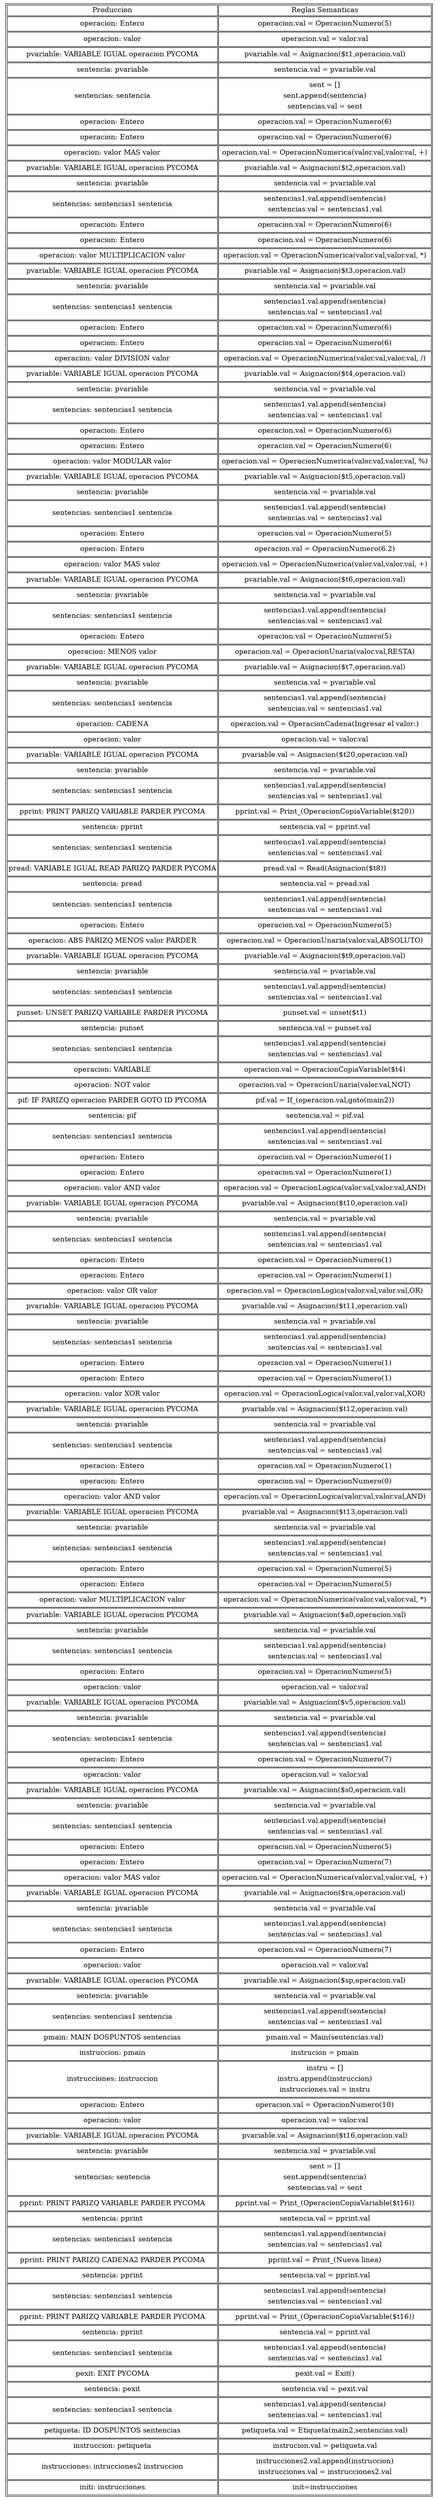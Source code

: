digraph tablaErrores{
graph [ratio=fill];node [label="\N", fontsize=15, shape=plaintext];
graph [bb="0,0,352,154"];
arset [label=<<TABLE ALIGN="LEFT">
<TR><TD>Produccion</TD><TD>Reglas Semanticas</TD></TR>
<TR><TD>operacion: Entero</TD><TD><TABLE BORDER="0"><TR><TD>operacion.val = OperacionNumero(5)</TD></TR></TABLE></TD></TR>
<TR><TD>operacion: valor</TD><TD><TABLE BORDER="0"><TR><TD>operacion.val = valor.val</TD></TR></TABLE></TD></TR>
<TR><TD>pvariable: VARIABLE IGUAL operacion PYCOMA</TD><TD><TABLE BORDER="0"><TR><TD>pvariable.val = Asignacion($t1,operacion.val)</TD></TR></TABLE></TD></TR>
<TR><TD>sentencia: pvariable</TD><TD><TABLE BORDER="0"><TR><TD>sentencia.val = pvariable.val</TD></TR></TABLE></TD></TR>
<TR><TD>sentencias: sentencia</TD><TD><TABLE BORDER="0"><TR><TD>sent = []</TD></TR><TR><TD>sent.append(sentencia)</TD></TR><TR><TD>sentencias.val = sent</TD></TR></TABLE></TD></TR>
<TR><TD>operacion: Entero</TD><TD><TABLE BORDER="0"><TR><TD>operacion.val = OperacionNumero(6)</TD></TR></TABLE></TD></TR>
<TR><TD>operacion: Entero</TD><TD><TABLE BORDER="0"><TR><TD>operacion.val = OperacionNumero(6)</TD></TR></TABLE></TD></TR>
<TR><TD>operacion: valor MAS valor</TD><TD><TABLE BORDER="0"><TR><TD>operacion.val = OperacionNumerica(valor.val,valor.val, +)</TD></TR></TABLE></TD></TR>
<TR><TD>pvariable: VARIABLE IGUAL operacion PYCOMA</TD><TD><TABLE BORDER="0"><TR><TD>pvariable.val = Asignacion($t2,operacion.val)</TD></TR></TABLE></TD></TR>
<TR><TD>sentencia: pvariable</TD><TD><TABLE BORDER="0"><TR><TD>sentencia.val = pvariable.val</TD></TR></TABLE></TD></TR>
<TR><TD>sentencias: sentencias1 sentencia</TD><TD><TABLE BORDER="0"><TR><TD>sentencias1.val.append(sentencia)</TD></TR><TR><TD>sentencias.val = sentencias1.val</TD></TR></TABLE></TD></TR>
<TR><TD>operacion: Entero</TD><TD><TABLE BORDER="0"><TR><TD>operacion.val = OperacionNumero(6)</TD></TR></TABLE></TD></TR>
<TR><TD>operacion: Entero</TD><TD><TABLE BORDER="0"><TR><TD>operacion.val = OperacionNumero(6)</TD></TR></TABLE></TD></TR>
<TR><TD>operacion: valor MULTIPLICACION valor</TD><TD><TABLE BORDER="0"><TR><TD>operacion.val = OperacionNumerica(valor.val,valor.val, *)</TD></TR></TABLE></TD></TR>
<TR><TD>pvariable: VARIABLE IGUAL operacion PYCOMA</TD><TD><TABLE BORDER="0"><TR><TD>pvariable.val = Asignacion($t3,operacion.val)</TD></TR></TABLE></TD></TR>
<TR><TD>sentencia: pvariable</TD><TD><TABLE BORDER="0"><TR><TD>sentencia.val = pvariable.val</TD></TR></TABLE></TD></TR>
<TR><TD>sentencias: sentencias1 sentencia</TD><TD><TABLE BORDER="0"><TR><TD>sentencias1.val.append(sentencia)</TD></TR><TR><TD>sentencias.val = sentencias1.val</TD></TR></TABLE></TD></TR>
<TR><TD>operacion: Entero</TD><TD><TABLE BORDER="0"><TR><TD>operacion.val = OperacionNumero(6)</TD></TR></TABLE></TD></TR>
<TR><TD>operacion: Entero</TD><TD><TABLE BORDER="0"><TR><TD>operacion.val = OperacionNumero(6)</TD></TR></TABLE></TD></TR>
<TR><TD>operacion: valor DIVISION valor</TD><TD><TABLE BORDER="0"><TR><TD>operacion.val = OperacionNumerica(valor.val,valor.val, /)</TD></TR></TABLE></TD></TR>
<TR><TD>pvariable: VARIABLE IGUAL operacion PYCOMA</TD><TD><TABLE BORDER="0"><TR><TD>pvariable.val = Asignacion($t4,operacion.val)</TD></TR></TABLE></TD></TR>
<TR><TD>sentencia: pvariable</TD><TD><TABLE BORDER="0"><TR><TD>sentencia.val = pvariable.val</TD></TR></TABLE></TD></TR>
<TR><TD>sentencias: sentencias1 sentencia</TD><TD><TABLE BORDER="0"><TR><TD>sentencias1.val.append(sentencia)</TD></TR><TR><TD>sentencias.val = sentencias1.val</TD></TR></TABLE></TD></TR>
<TR><TD>operacion: Entero</TD><TD><TABLE BORDER="0"><TR><TD>operacion.val = OperacionNumero(6)</TD></TR></TABLE></TD></TR>
<TR><TD>operacion: Entero</TD><TD><TABLE BORDER="0"><TR><TD>operacion.val = OperacionNumero(6)</TD></TR></TABLE></TD></TR>
<TR><TD>operacion: valor MODULAR valor</TD><TD><TABLE BORDER="0"><TR><TD>operacion.val = OperacionNumerica(valor.val,valor.val, %)</TD></TR></TABLE></TD></TR>
<TR><TD>pvariable: VARIABLE IGUAL operacion PYCOMA</TD><TD><TABLE BORDER="0"><TR><TD>pvariable.val = Asignacion($t5,operacion.val)</TD></TR></TABLE></TD></TR>
<TR><TD>sentencia: pvariable</TD><TD><TABLE BORDER="0"><TR><TD>sentencia.val = pvariable.val</TD></TR></TABLE></TD></TR>
<TR><TD>sentencias: sentencias1 sentencia</TD><TD><TABLE BORDER="0"><TR><TD>sentencias1.val.append(sentencia)</TD></TR><TR><TD>sentencias.val = sentencias1.val</TD></TR></TABLE></TD></TR>
<TR><TD>operacion: Entero</TD><TD><TABLE BORDER="0"><TR><TD>operacion.val = OperacionNumero(5)</TD></TR></TABLE></TD></TR>
<TR><TD>operacion: Entero</TD><TD><TABLE BORDER="0"><TR><TD>operacion.val = OperacionNumero(6.2)</TD></TR></TABLE></TD></TR>
<TR><TD>operacion: valor MAS valor</TD><TD><TABLE BORDER="0"><TR><TD>operacion.val = OperacionNumerica(valor.val,valor.val, +)</TD></TR></TABLE></TD></TR>
<TR><TD>pvariable: VARIABLE IGUAL operacion PYCOMA</TD><TD><TABLE BORDER="0"><TR><TD>pvariable.val = Asignacion($t6,operacion.val)</TD></TR></TABLE></TD></TR>
<TR><TD>sentencia: pvariable</TD><TD><TABLE BORDER="0"><TR><TD>sentencia.val = pvariable.val</TD></TR></TABLE></TD></TR>
<TR><TD>sentencias: sentencias1 sentencia</TD><TD><TABLE BORDER="0"><TR><TD>sentencias1.val.append(sentencia)</TD></TR><TR><TD>sentencias.val = sentencias1.val</TD></TR></TABLE></TD></TR>
<TR><TD>operacion: Entero</TD><TD><TABLE BORDER="0"><TR><TD>operacion.val = OperacionNumero(5)</TD></TR></TABLE></TD></TR>
<TR><TD>operacion: MENOS valor</TD><TD><TABLE BORDER="0"><TR><TD>operacion.val = OperacionUnaria(valor.val,RESTA)</TD></TR></TABLE></TD></TR>
<TR><TD>pvariable: VARIABLE IGUAL operacion PYCOMA</TD><TD><TABLE BORDER="0"><TR><TD>pvariable.val = Asignacion($t7,operacion.val)</TD></TR></TABLE></TD></TR>
<TR><TD>sentencia: pvariable</TD><TD><TABLE BORDER="0"><TR><TD>sentencia.val = pvariable.val</TD></TR></TABLE></TD></TR>
<TR><TD>sentencias: sentencias1 sentencia</TD><TD><TABLE BORDER="0"><TR><TD>sentencias1.val.append(sentencia)</TD></TR><TR><TD>sentencias.val = sentencias1.val</TD></TR></TABLE></TD></TR>
<TR><TD>operacion: CADENA</TD><TD><TABLE BORDER="0"><TR><TD>operacion.val = OperacionCadena(Ingresar el valor:)</TD></TR></TABLE></TD></TR>
<TR><TD>operacion: valor</TD><TD><TABLE BORDER="0"><TR><TD>operacion.val = valor.val</TD></TR></TABLE></TD></TR>
<TR><TD>pvariable: VARIABLE IGUAL operacion PYCOMA</TD><TD><TABLE BORDER="0"><TR><TD>pvariable.val = Asignacion($t20,operacion.val)</TD></TR></TABLE></TD></TR>
<TR><TD>sentencia: pvariable</TD><TD><TABLE BORDER="0"><TR><TD>sentencia.val = pvariable.val</TD></TR></TABLE></TD></TR>
<TR><TD>sentencias: sentencias1 sentencia</TD><TD><TABLE BORDER="0"><TR><TD>sentencias1.val.append(sentencia)</TD></TR><TR><TD>sentencias.val = sentencias1.val</TD></TR></TABLE></TD></TR>
<TR><TD>pprint: PRINT PARIZQ VARIABLE PARDER PYCOMA</TD><TD><TABLE BORDER="0"><TR><TD>pprint.val = Print_(OperacionCopiaVariable($t20))</TD></TR></TABLE></TD></TR>
<TR><TD>sentencia: pprint</TD><TD><TABLE BORDER="0"><TR><TD>sentencia.val = pprint.val</TD></TR></TABLE></TD></TR>
<TR><TD>sentencias: sentencias1 sentencia</TD><TD><TABLE BORDER="0"><TR><TD>sentencias1.val.append(sentencia)</TD></TR><TR><TD>sentencias.val = sentencias1.val</TD></TR></TABLE></TD></TR>
<TR><TD>pread: VARIABLE IGUAL READ PARIZQ PARDER PYCOMA</TD><TD><TABLE BORDER="0"><TR><TD>pread.val = Read(Asignacion($t8))</TD></TR></TABLE></TD></TR>
<TR><TD>sentencia: pread</TD><TD><TABLE BORDER="0"><TR><TD>sentencia.val = pread.val</TD></TR></TABLE></TD></TR>
<TR><TD>sentencias: sentencias1 sentencia</TD><TD><TABLE BORDER="0"><TR><TD>sentencias1.val.append(sentencia)</TD></TR><TR><TD>sentencias.val = sentencias1.val</TD></TR></TABLE></TD></TR>
<TR><TD>operacion: Entero</TD><TD><TABLE BORDER="0"><TR><TD>operacion.val = OperacionNumero(5)</TD></TR></TABLE></TD></TR>
<TR><TD>operacion: ABS PARIZQ MENOS valor PARDER</TD><TD><TABLE BORDER="0"><TR><TD>operacion.val = OperacionUnaria(valor.val,ABSOLUTO)</TD></TR></TABLE></TD></TR>
<TR><TD>pvariable: VARIABLE IGUAL operacion PYCOMA</TD><TD><TABLE BORDER="0"><TR><TD>pvariable.val = Asignacion($t9,operacion.val)</TD></TR></TABLE></TD></TR>
<TR><TD>sentencia: pvariable</TD><TD><TABLE BORDER="0"><TR><TD>sentencia.val = pvariable.val</TD></TR></TABLE></TD></TR>
<TR><TD>sentencias: sentencias1 sentencia</TD><TD><TABLE BORDER="0"><TR><TD>sentencias1.val.append(sentencia)</TD></TR><TR><TD>sentencias.val = sentencias1.val</TD></TR></TABLE></TD></TR>
<TR><TD>punset: UNSET PARIZQ VARIABLE PARDER PYCOMA</TD><TD><TABLE BORDER="0"><TR><TD>punset.val = unset($t1)</TD></TR></TABLE></TD></TR>
<TR><TD>sentencia: punset</TD><TD><TABLE BORDER="0"><TR><TD>sentencia.val = punset.val</TD></TR></TABLE></TD></TR>
<TR><TD>sentencias: sentencias1 sentencia</TD><TD><TABLE BORDER="0"><TR><TD>sentencias1.val.append(sentencia)</TD></TR><TR><TD>sentencias.val = sentencias1.val</TD></TR></TABLE></TD></TR>
<TR><TD>operacion: VARIABLE</TD><TD><TABLE BORDER="0"><TR><TD>operacion.val = OperacionCopiaVariable($t4)</TD></TR></TABLE></TD></TR>
<TR><TD>operacion: NOT valor</TD><TD><TABLE BORDER="0"><TR><TD>operacion.val = OperacionUnaria(valor.val,NOT)</TD></TR></TABLE></TD></TR>
<TR><TD>pif: IF PARIZQ operacion PARDER GOTO ID PYCOMA</TD><TD><TABLE BORDER="0"><TR><TD>pif.val = If_(operacion.val,goto(main2))</TD></TR></TABLE></TD></TR>
<TR><TD>sentencia: pif</TD><TD><TABLE BORDER="0"><TR><TD>sentencia.val = pif.val</TD></TR></TABLE></TD></TR>
<TR><TD>sentencias: sentencias1 sentencia</TD><TD><TABLE BORDER="0"><TR><TD>sentencias1.val.append(sentencia)</TD></TR><TR><TD>sentencias.val = sentencias1.val</TD></TR></TABLE></TD></TR>
<TR><TD>operacion: Entero</TD><TD><TABLE BORDER="0"><TR><TD>operacion.val = OperacionNumero(1)</TD></TR></TABLE></TD></TR>
<TR><TD>operacion: Entero</TD><TD><TABLE BORDER="0"><TR><TD>operacion.val = OperacionNumero(1)</TD></TR></TABLE></TD></TR>
<TR><TD>operacion: valor AND valor</TD><TD><TABLE BORDER="0"><TR><TD>operacion.val = OperacionLogica(valor.val,valor.val,AND)</TD></TR></TABLE></TD></TR>
<TR><TD>pvariable: VARIABLE IGUAL operacion PYCOMA</TD><TD><TABLE BORDER="0"><TR><TD>pvariable.val = Asignacion($t10,operacion.val)</TD></TR></TABLE></TD></TR>
<TR><TD>sentencia: pvariable</TD><TD><TABLE BORDER="0"><TR><TD>sentencia.val = pvariable.val</TD></TR></TABLE></TD></TR>
<TR><TD>sentencias: sentencias1 sentencia</TD><TD><TABLE BORDER="0"><TR><TD>sentencias1.val.append(sentencia)</TD></TR><TR><TD>sentencias.val = sentencias1.val</TD></TR></TABLE></TD></TR>
<TR><TD>operacion: Entero</TD><TD><TABLE BORDER="0"><TR><TD>operacion.val = OperacionNumero(1)</TD></TR></TABLE></TD></TR>
<TR><TD>operacion: Entero</TD><TD><TABLE BORDER="0"><TR><TD>operacion.val = OperacionNumero(1)</TD></TR></TABLE></TD></TR>
<TR><TD>operacion: valor OR valor</TD><TD><TABLE BORDER="0"><TR><TD>operacion.val = OperacionLogica(valor.val,valor.val,OR)</TD></TR></TABLE></TD></TR>
<TR><TD>pvariable: VARIABLE IGUAL operacion PYCOMA</TD><TD><TABLE BORDER="0"><TR><TD>pvariable.val = Asignacion($t11,operacion.val)</TD></TR></TABLE></TD></TR>
<TR><TD>sentencia: pvariable</TD><TD><TABLE BORDER="0"><TR><TD>sentencia.val = pvariable.val</TD></TR></TABLE></TD></TR>
<TR><TD>sentencias: sentencias1 sentencia</TD><TD><TABLE BORDER="0"><TR><TD>sentencias1.val.append(sentencia)</TD></TR><TR><TD>sentencias.val = sentencias1.val</TD></TR></TABLE></TD></TR>
<TR><TD>operacion: Entero</TD><TD><TABLE BORDER="0"><TR><TD>operacion.val = OperacionNumero(1)</TD></TR></TABLE></TD></TR>
<TR><TD>operacion: Entero</TD><TD><TABLE BORDER="0"><TR><TD>operacion.val = OperacionNumero(1)</TD></TR></TABLE></TD></TR>
<TR><TD>operacion: valor XOR valor</TD><TD><TABLE BORDER="0"><TR><TD>operacion.val = OperacionLogica(valor.val,valor.val,XOR)</TD></TR></TABLE></TD></TR>
<TR><TD>pvariable: VARIABLE IGUAL operacion PYCOMA</TD><TD><TABLE BORDER="0"><TR><TD>pvariable.val = Asignacion($t12,operacion.val)</TD></TR></TABLE></TD></TR>
<TR><TD>sentencia: pvariable</TD><TD><TABLE BORDER="0"><TR><TD>sentencia.val = pvariable.val</TD></TR></TABLE></TD></TR>
<TR><TD>sentencias: sentencias1 sentencia</TD><TD><TABLE BORDER="0"><TR><TD>sentencias1.val.append(sentencia)</TD></TR><TR><TD>sentencias.val = sentencias1.val</TD></TR></TABLE></TD></TR>
<TR><TD>operacion: Entero</TD><TD><TABLE BORDER="0"><TR><TD>operacion.val = OperacionNumero(1)</TD></TR></TABLE></TD></TR>
<TR><TD>operacion: Entero</TD><TD><TABLE BORDER="0"><TR><TD>operacion.val = OperacionNumero(0)</TD></TR></TABLE></TD></TR>
<TR><TD>operacion: valor AND valor</TD><TD><TABLE BORDER="0"><TR><TD>operacion.val = OperacionLogica(valor.val,valor.val,AND)</TD></TR></TABLE></TD></TR>
<TR><TD>pvariable: VARIABLE IGUAL operacion PYCOMA</TD><TD><TABLE BORDER="0"><TR><TD>pvariable.val = Asignacion($t13,operacion.val)</TD></TR></TABLE></TD></TR>
<TR><TD>sentencia: pvariable</TD><TD><TABLE BORDER="0"><TR><TD>sentencia.val = pvariable.val</TD></TR></TABLE></TD></TR>
<TR><TD>sentencias: sentencias1 sentencia</TD><TD><TABLE BORDER="0"><TR><TD>sentencias1.val.append(sentencia)</TD></TR><TR><TD>sentencias.val = sentencias1.val</TD></TR></TABLE></TD></TR>
<TR><TD>operacion: Entero</TD><TD><TABLE BORDER="0"><TR><TD>operacion.val = OperacionNumero(5)</TD></TR></TABLE></TD></TR>
<TR><TD>operacion: Entero</TD><TD><TABLE BORDER="0"><TR><TD>operacion.val = OperacionNumero(5)</TD></TR></TABLE></TD></TR>
<TR><TD>operacion: valor MULTIPLICACION valor</TD><TD><TABLE BORDER="0"><TR><TD>operacion.val = OperacionNumerica(valor.val,valor.val, *)</TD></TR></TABLE></TD></TR>
<TR><TD>pvariable: VARIABLE IGUAL operacion PYCOMA</TD><TD><TABLE BORDER="0"><TR><TD>pvariable.val = Asignacion($a0,operacion.val)</TD></TR></TABLE></TD></TR>
<TR><TD>sentencia: pvariable</TD><TD><TABLE BORDER="0"><TR><TD>sentencia.val = pvariable.val</TD></TR></TABLE></TD></TR>
<TR><TD>sentencias: sentencias1 sentencia</TD><TD><TABLE BORDER="0"><TR><TD>sentencias1.val.append(sentencia)</TD></TR><TR><TD>sentencias.val = sentencias1.val</TD></TR></TABLE></TD></TR>
<TR><TD>operacion: Entero</TD><TD><TABLE BORDER="0"><TR><TD>operacion.val = OperacionNumero(5)</TD></TR></TABLE></TD></TR>
<TR><TD>operacion: valor</TD><TD><TABLE BORDER="0"><TR><TD>operacion.val = valor.val</TD></TR></TABLE></TD></TR>
<TR><TD>pvariable: VARIABLE IGUAL operacion PYCOMA</TD><TD><TABLE BORDER="0"><TR><TD>pvariable.val = Asignacion($v5,operacion.val)</TD></TR></TABLE></TD></TR>
<TR><TD>sentencia: pvariable</TD><TD><TABLE BORDER="0"><TR><TD>sentencia.val = pvariable.val</TD></TR></TABLE></TD></TR>
<TR><TD>sentencias: sentencias1 sentencia</TD><TD><TABLE BORDER="0"><TR><TD>sentencias1.val.append(sentencia)</TD></TR><TR><TD>sentencias.val = sentencias1.val</TD></TR></TABLE></TD></TR>
<TR><TD>operacion: Entero</TD><TD><TABLE BORDER="0"><TR><TD>operacion.val = OperacionNumero(7)</TD></TR></TABLE></TD></TR>
<TR><TD>operacion: valor</TD><TD><TABLE BORDER="0"><TR><TD>operacion.val = valor.val</TD></TR></TABLE></TD></TR>
<TR><TD>pvariable: VARIABLE IGUAL operacion PYCOMA</TD><TD><TABLE BORDER="0"><TR><TD>pvariable.val = Asignacion($s0,operacion.val)</TD></TR></TABLE></TD></TR>
<TR><TD>sentencia: pvariable</TD><TD><TABLE BORDER="0"><TR><TD>sentencia.val = pvariable.val</TD></TR></TABLE></TD></TR>
<TR><TD>sentencias: sentencias1 sentencia</TD><TD><TABLE BORDER="0"><TR><TD>sentencias1.val.append(sentencia)</TD></TR><TR><TD>sentencias.val = sentencias1.val</TD></TR></TABLE></TD></TR>
<TR><TD>operacion: Entero</TD><TD><TABLE BORDER="0"><TR><TD>operacion.val = OperacionNumero(5)</TD></TR></TABLE></TD></TR>
<TR><TD>operacion: Entero</TD><TD><TABLE BORDER="0"><TR><TD>operacion.val = OperacionNumero(7)</TD></TR></TABLE></TD></TR>
<TR><TD>operacion: valor MAS valor</TD><TD><TABLE BORDER="0"><TR><TD>operacion.val = OperacionNumerica(valor.val,valor.val, +)</TD></TR></TABLE></TD></TR>
<TR><TD>pvariable: VARIABLE IGUAL operacion PYCOMA</TD><TD><TABLE BORDER="0"><TR><TD>pvariable.val = Asignacion($ra,operacion.val)</TD></TR></TABLE></TD></TR>
<TR><TD>sentencia: pvariable</TD><TD><TABLE BORDER="0"><TR><TD>sentencia.val = pvariable.val</TD></TR></TABLE></TD></TR>
<TR><TD>sentencias: sentencias1 sentencia</TD><TD><TABLE BORDER="0"><TR><TD>sentencias1.val.append(sentencia)</TD></TR><TR><TD>sentencias.val = sentencias1.val</TD></TR></TABLE></TD></TR>
<TR><TD>operacion: Entero</TD><TD><TABLE BORDER="0"><TR><TD>operacion.val = OperacionNumero(7)</TD></TR></TABLE></TD></TR>
<TR><TD>operacion: valor</TD><TD><TABLE BORDER="0"><TR><TD>operacion.val = valor.val</TD></TR></TABLE></TD></TR>
<TR><TD>pvariable: VARIABLE IGUAL operacion PYCOMA</TD><TD><TABLE BORDER="0"><TR><TD>pvariable.val = Asignacion($sp,operacion.val)</TD></TR></TABLE></TD></TR>
<TR><TD>sentencia: pvariable</TD><TD><TABLE BORDER="0"><TR><TD>sentencia.val = pvariable.val</TD></TR></TABLE></TD></TR>
<TR><TD>sentencias: sentencias1 sentencia</TD><TD><TABLE BORDER="0"><TR><TD>sentencias1.val.append(sentencia)</TD></TR><TR><TD>sentencias.val = sentencias1.val</TD></TR></TABLE></TD></TR>
<TR><TD>pmain: MAIN DOSPUNTOS sentencias</TD><TD><TABLE BORDER="0"><TR><TD>pmain.val = Main(sentencias.val)</TD></TR></TABLE></TD></TR>
<TR><TD>instruccion: pmain</TD><TD><TABLE BORDER="0"><TR><TD>instrucion = pmain</TD></TR></TABLE></TD></TR>
<TR><TD>instrucciones: instruccion</TD><TD><TABLE BORDER="0"><TR><TD>instru = []</TD></TR><TR><TD>instru.append(instruccion)</TD></TR><TR><TD>instrucciones.val = instru</TD></TR></TABLE></TD></TR>
<TR><TD>operacion: Entero</TD><TD><TABLE BORDER="0"><TR><TD>operacion.val = OperacionNumero(10)</TD></TR></TABLE></TD></TR>
<TR><TD>operacion: valor</TD><TD><TABLE BORDER="0"><TR><TD>operacion.val = valor.val</TD></TR></TABLE></TD></TR>
<TR><TD>pvariable: VARIABLE IGUAL operacion PYCOMA</TD><TD><TABLE BORDER="0"><TR><TD>pvariable.val = Asignacion($t16,operacion.val)</TD></TR></TABLE></TD></TR>
<TR><TD>sentencia: pvariable</TD><TD><TABLE BORDER="0"><TR><TD>sentencia.val = pvariable.val</TD></TR></TABLE></TD></TR>
<TR><TD>sentencias: sentencia</TD><TD><TABLE BORDER="0"><TR><TD>sent = []</TD></TR><TR><TD>sent.append(sentencia)</TD></TR><TR><TD>sentencias.val = sent</TD></TR></TABLE></TD></TR>
<TR><TD>pprint: PRINT PARIZQ VARIABLE PARDER PYCOMA</TD><TD><TABLE BORDER="0"><TR><TD>pprint.val = Print_(OperacionCopiaVariable($t16))</TD></TR></TABLE></TD></TR>
<TR><TD>sentencia: pprint</TD><TD><TABLE BORDER="0"><TR><TD>sentencia.val = pprint.val</TD></TR></TABLE></TD></TR>
<TR><TD>sentencias: sentencias1 sentencia</TD><TD><TABLE BORDER="0"><TR><TD>sentencias1.val.append(sentencia)</TD></TR><TR><TD>sentencias.val = sentencias1.val</TD></TR></TABLE></TD></TR>
<TR><TD>pprint: PRINT PARIZQ CADENA2 PARDER PYCOMA</TD><TD><TABLE BORDER="0"><TR><TD>pprint.val = Print_(Nueva linea)</TD></TR></TABLE></TD></TR>
<TR><TD>sentencia: pprint</TD><TD><TABLE BORDER="0"><TR><TD>sentencia.val = pprint.val</TD></TR></TABLE></TD></TR>
<TR><TD>sentencias: sentencias1 sentencia</TD><TD><TABLE BORDER="0"><TR><TD>sentencias1.val.append(sentencia)</TD></TR><TR><TD>sentencias.val = sentencias1.val</TD></TR></TABLE></TD></TR>
<TR><TD>pprint: PRINT PARIZQ VARIABLE PARDER PYCOMA</TD><TD><TABLE BORDER="0"><TR><TD>pprint.val = Print_(OperacionCopiaVariable($t16))</TD></TR></TABLE></TD></TR>
<TR><TD>sentencia: pprint</TD><TD><TABLE BORDER="0"><TR><TD>sentencia.val = pprint.val</TD></TR></TABLE></TD></TR>
<TR><TD>sentencias: sentencias1 sentencia</TD><TD><TABLE BORDER="0"><TR><TD>sentencias1.val.append(sentencia)</TD></TR><TR><TD>sentencias.val = sentencias1.val</TD></TR></TABLE></TD></TR>
<TR><TD>pexit: EXIT PYCOMA</TD><TD><TABLE BORDER="0"><TR><TD>pexit.val = Exit()</TD></TR></TABLE></TD></TR>
<TR><TD>sentencia: pexit</TD><TD><TABLE BORDER="0"><TR><TD>sentencia.val = pexit.val</TD></TR></TABLE></TD></TR>
<TR><TD>sentencias: sentencias1 sentencia</TD><TD><TABLE BORDER="0"><TR><TD>sentencias1.val.append(sentencia)</TD></TR><TR><TD>sentencias.val = sentencias1.val</TD></TR></TABLE></TD></TR>
<TR><TD>petiqueta: ID DOSPUNTOS sentencias</TD><TD><TABLE BORDER="0"><TR><TD>petiqueta.val = Etiqueta(main2,sentencias.val)</TD></TR></TABLE></TD></TR>
<TR><TD>instruccion: petiqueta</TD><TD><TABLE BORDER="0"><TR><TD>instrucion.val = petiqueta.val</TD></TR></TABLE></TD></TR>
<TR><TD>instrucciones: intrucciones2 instruccion</TD><TD><TABLE BORDER="0"><TR><TD>instrucciones2.val.append(instruccion)</TD></TR><TR><TD>instrucciones.val = instrucciones2.val</TD></TR></TABLE></TD></TR>
<TR><TD>initi: instrucciones</TD><TD><TABLE BORDER="0"><TR><TD>init=instrucciones</TD></TR></TABLE></TD></TR>
</TABLE>
>, ];
}